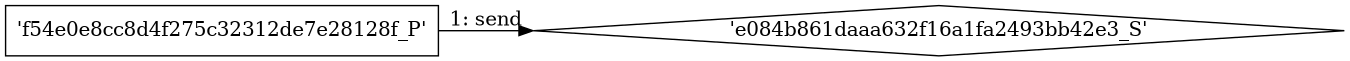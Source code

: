 digraph "D:\Learning\Paper\apt\基于CTI的攻击预警\Dataset\攻击图\ASGfromALLCTI\Protect your business from email phishing with multi-factor authentication.dot" {
rankdir="LR"
size="9"
fixedsize="false"
splines="true"
nodesep=0.3
ranksep=0
fontsize=10
overlap="scalexy"
engine= "neato"
	"'e084b861daaa632f16a1fa2493bb42e3_S'" [node_type=Socket shape=diamond]
	"'f54e0e8cc8d4f275c32312de7e28128f_P'" [node_type=Process shape=box]
	"'f54e0e8cc8d4f275c32312de7e28128f_P'" -> "'e084b861daaa632f16a1fa2493bb42e3_S'" [label="1: send"]
}
